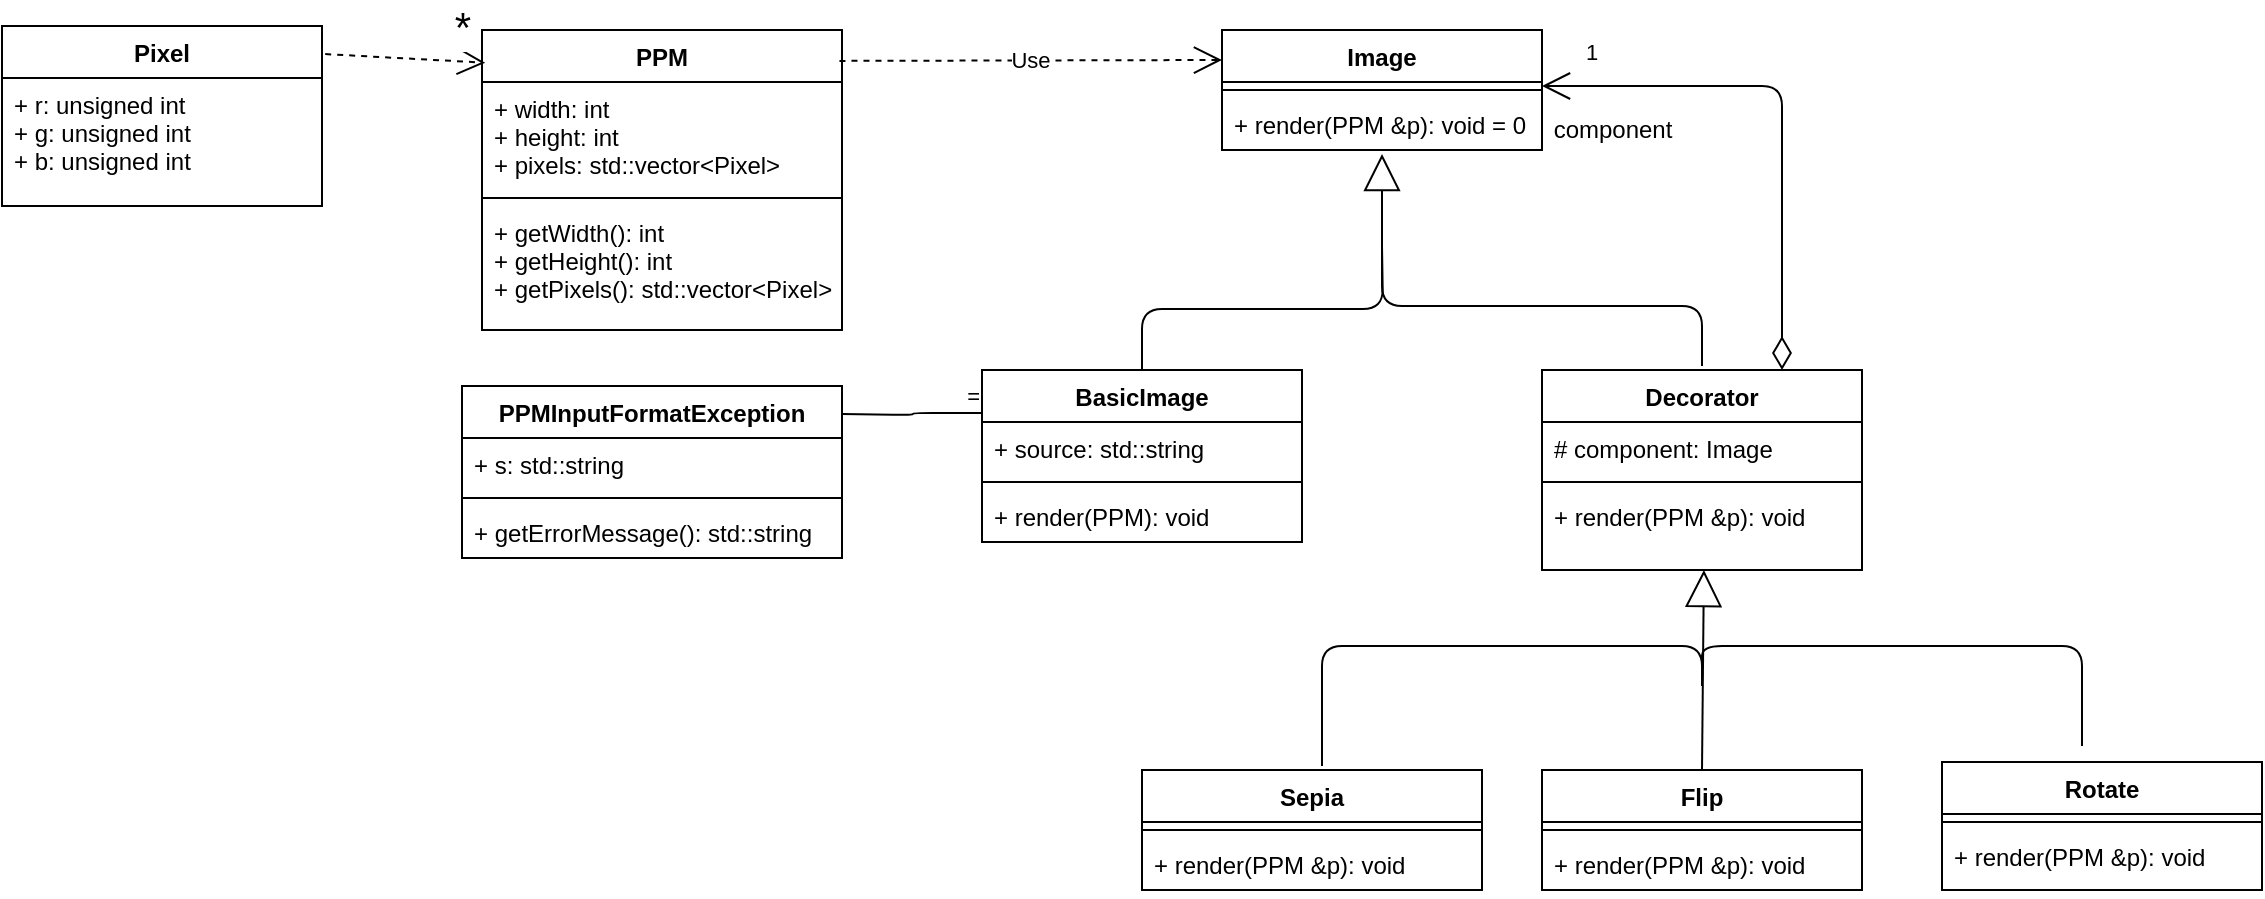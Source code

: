 <mxfile version="14.4.8" type="github">
  <diagram id="yGO_hBtMTxPVT-fmOD2K" name="Page-1">
    <mxGraphModel dx="2064" dy="1394" grid="1" gridSize="10" guides="1" tooltips="1" connect="1" arrows="1" fold="1" page="1" pageScale="1" pageWidth="850" pageHeight="1100" math="0" shadow="0">
      <root>
        <mxCell id="0" />
        <mxCell id="1" parent="0" />
        <mxCell id="dHZE-BgRqFUK8YeW2efB-20" value="PPM" style="swimlane;fontStyle=1;align=center;verticalAlign=top;childLayout=stackLayout;horizontal=1;startSize=26;horizontalStack=0;resizeParent=1;resizeParentMax=0;resizeLast=0;collapsible=1;marginBottom=0;" parent="1" vertex="1">
          <mxGeometry x="-480" y="322" width="180" height="150" as="geometry" />
        </mxCell>
        <mxCell id="dHZE-BgRqFUK8YeW2efB-21" value="+ width: int&#xa;+ height: int&#xa;+ pixels: std::vector&lt;Pixel&gt;" style="text;strokeColor=none;fillColor=none;align=left;verticalAlign=top;spacingLeft=4;spacingRight=4;overflow=hidden;rotatable=0;points=[[0,0.5],[1,0.5]];portConstraint=eastwest;" parent="dHZE-BgRqFUK8YeW2efB-20" vertex="1">
          <mxGeometry y="26" width="180" height="54" as="geometry" />
        </mxCell>
        <mxCell id="dHZE-BgRqFUK8YeW2efB-22" value="" style="line;strokeWidth=1;fillColor=none;align=left;verticalAlign=middle;spacingTop=-1;spacingLeft=3;spacingRight=3;rotatable=0;labelPosition=right;points=[];portConstraint=eastwest;" parent="dHZE-BgRqFUK8YeW2efB-20" vertex="1">
          <mxGeometry y="80" width="180" height="8" as="geometry" />
        </mxCell>
        <mxCell id="dHZE-BgRqFUK8YeW2efB-23" value="+ getWidth(): int&#xa;+ getHeight(): int&#xa;+ getPixels(): std::vector&lt;Pixel&gt;" style="text;strokeColor=none;fillColor=none;align=left;verticalAlign=top;spacingLeft=4;spacingRight=4;overflow=hidden;rotatable=0;points=[[0,0.5],[1,0.5]];portConstraint=eastwest;" parent="dHZE-BgRqFUK8YeW2efB-20" vertex="1">
          <mxGeometry y="88" width="180" height="62" as="geometry" />
        </mxCell>
        <mxCell id="dHZE-BgRqFUK8YeW2efB-24" value="Pixel" style="swimlane;fontStyle=1;align=center;verticalAlign=top;childLayout=stackLayout;horizontal=1;startSize=26;horizontalStack=0;resizeParent=1;resizeParentMax=0;resizeLast=0;collapsible=1;marginBottom=0;" parent="1" vertex="1">
          <mxGeometry x="-720" y="320" width="160" height="90" as="geometry" />
        </mxCell>
        <mxCell id="dHZE-BgRqFUK8YeW2efB-25" value="+ r: unsigned int&#xa;+ g: unsigned int&#xa;+ b: unsigned int" style="text;fillColor=none;align=left;verticalAlign=top;spacingLeft=4;spacingRight=4;overflow=hidden;rotatable=0;points=[[0,0.5],[1,0.5]];portConstraint=eastwest;strokeColor=#000000;" parent="dHZE-BgRqFUK8YeW2efB-24" vertex="1">
          <mxGeometry y="26" width="160" height="64" as="geometry" />
        </mxCell>
        <mxCell id="dHZE-BgRqFUK8YeW2efB-32" value="BasicImage" style="swimlane;fontStyle=1;align=center;verticalAlign=top;childLayout=stackLayout;horizontal=1;startSize=26;horizontalStack=0;resizeParent=1;resizeParentMax=0;resizeLast=0;collapsible=1;marginBottom=0;" parent="1" vertex="1">
          <mxGeometry x="-230" y="492" width="160" height="86" as="geometry" />
        </mxCell>
        <mxCell id="dHZE-BgRqFUK8YeW2efB-33" value="+ source: std::string" style="text;strokeColor=none;fillColor=none;align=left;verticalAlign=top;spacingLeft=4;spacingRight=4;overflow=hidden;rotatable=0;points=[[0,0.5],[1,0.5]];portConstraint=eastwest;" parent="dHZE-BgRqFUK8YeW2efB-32" vertex="1">
          <mxGeometry y="26" width="160" height="26" as="geometry" />
        </mxCell>
        <mxCell id="dHZE-BgRqFUK8YeW2efB-34" value="" style="line;strokeWidth=1;fillColor=none;align=left;verticalAlign=middle;spacingTop=-1;spacingLeft=3;spacingRight=3;rotatable=0;labelPosition=right;points=[];portConstraint=eastwest;" parent="dHZE-BgRqFUK8YeW2efB-32" vertex="1">
          <mxGeometry y="52" width="160" height="8" as="geometry" />
        </mxCell>
        <mxCell id="dHZE-BgRqFUK8YeW2efB-35" value="+ render(PPM): void" style="text;strokeColor=none;fillColor=none;align=left;verticalAlign=top;spacingLeft=4;spacingRight=4;overflow=hidden;rotatable=0;points=[[0,0.5],[1,0.5]];portConstraint=eastwest;" parent="dHZE-BgRqFUK8YeW2efB-32" vertex="1">
          <mxGeometry y="60" width="160" height="26" as="geometry" />
        </mxCell>
        <mxCell id="dHZE-BgRqFUK8YeW2efB-36" value="Image" style="swimlane;fontStyle=1;align=center;verticalAlign=top;childLayout=stackLayout;horizontal=1;startSize=26;horizontalStack=0;resizeParent=1;resizeParentMax=0;resizeLast=0;collapsible=1;marginBottom=0;" parent="1" vertex="1">
          <mxGeometry x="-110" y="322" width="160" height="60" as="geometry" />
        </mxCell>
        <mxCell id="dHZE-BgRqFUK8YeW2efB-38" value="" style="line;strokeWidth=1;fillColor=none;align=left;verticalAlign=middle;spacingTop=-1;spacingLeft=3;spacingRight=3;rotatable=0;labelPosition=right;points=[];portConstraint=eastwest;" parent="dHZE-BgRqFUK8YeW2efB-36" vertex="1">
          <mxGeometry y="26" width="160" height="8" as="geometry" />
        </mxCell>
        <mxCell id="dHZE-BgRqFUK8YeW2efB-39" value="+ render(PPM &amp;p): void = 0" style="text;strokeColor=none;fillColor=none;align=left;verticalAlign=top;spacingLeft=4;spacingRight=4;overflow=hidden;rotatable=0;points=[[0,0.5],[1,0.5]];portConstraint=eastwest;" parent="dHZE-BgRqFUK8YeW2efB-36" vertex="1">
          <mxGeometry y="34" width="160" height="26" as="geometry" />
        </mxCell>
        <mxCell id="dHZE-BgRqFUK8YeW2efB-40" value="Flip" style="swimlane;fontStyle=1;align=center;verticalAlign=top;childLayout=stackLayout;horizontal=1;startSize=26;horizontalStack=0;resizeParent=1;resizeParentMax=0;resizeLast=0;collapsible=1;marginBottom=0;" parent="1" vertex="1">
          <mxGeometry x="50" y="692" width="160" height="60" as="geometry" />
        </mxCell>
        <mxCell id="dHZE-BgRqFUK8YeW2efB-42" value="" style="line;strokeWidth=1;fillColor=none;align=left;verticalAlign=middle;spacingTop=-1;spacingLeft=3;spacingRight=3;rotatable=0;labelPosition=right;points=[];portConstraint=eastwest;" parent="dHZE-BgRqFUK8YeW2efB-40" vertex="1">
          <mxGeometry y="26" width="160" height="8" as="geometry" />
        </mxCell>
        <mxCell id="dHZE-BgRqFUK8YeW2efB-43" value="+ render(PPM &amp;p): void" style="text;strokeColor=none;fillColor=none;align=left;verticalAlign=top;spacingLeft=4;spacingRight=4;overflow=hidden;rotatable=0;points=[[0,0.5],[1,0.5]];portConstraint=eastwest;" parent="dHZE-BgRqFUK8YeW2efB-40" vertex="1">
          <mxGeometry y="34" width="160" height="26" as="geometry" />
        </mxCell>
        <mxCell id="dHZE-BgRqFUK8YeW2efB-44" value="Rotate" style="swimlane;fontStyle=1;align=center;verticalAlign=top;childLayout=stackLayout;horizontal=1;startSize=26;horizontalStack=0;resizeParent=1;resizeParentMax=0;resizeLast=0;collapsible=1;marginBottom=0;" parent="1" vertex="1">
          <mxGeometry x="250" y="688" width="160" height="64" as="geometry" />
        </mxCell>
        <mxCell id="dHZE-BgRqFUK8YeW2efB-46" value="" style="line;strokeWidth=1;fillColor=none;align=left;verticalAlign=middle;spacingTop=-1;spacingLeft=3;spacingRight=3;rotatable=0;labelPosition=right;points=[];portConstraint=eastwest;" parent="dHZE-BgRqFUK8YeW2efB-44" vertex="1">
          <mxGeometry y="26" width="160" height="8" as="geometry" />
        </mxCell>
        <mxCell id="dHZE-BgRqFUK8YeW2efB-47" value="+ render(PPM &amp;p): void" style="text;strokeColor=none;fillColor=none;align=left;verticalAlign=top;spacingLeft=4;spacingRight=4;overflow=hidden;rotatable=0;points=[[0,0.5],[1,0.5]];portConstraint=eastwest;" parent="dHZE-BgRqFUK8YeW2efB-44" vertex="1">
          <mxGeometry y="34" width="160" height="30" as="geometry" />
        </mxCell>
        <mxCell id="dHZE-BgRqFUK8YeW2efB-48" value="Sepia" style="swimlane;fontStyle=1;align=center;verticalAlign=top;childLayout=stackLayout;horizontal=1;startSize=26;horizontalStack=0;resizeParent=1;resizeParentMax=0;resizeLast=0;collapsible=1;marginBottom=0;" parent="1" vertex="1">
          <mxGeometry x="-150" y="692" width="170" height="60" as="geometry" />
        </mxCell>
        <mxCell id="dHZE-BgRqFUK8YeW2efB-50" value="" style="line;strokeWidth=1;fillColor=none;align=left;verticalAlign=middle;spacingTop=-1;spacingLeft=3;spacingRight=3;rotatable=0;labelPosition=right;points=[];portConstraint=eastwest;" parent="dHZE-BgRqFUK8YeW2efB-48" vertex="1">
          <mxGeometry y="26" width="170" height="8" as="geometry" />
        </mxCell>
        <mxCell id="dHZE-BgRqFUK8YeW2efB-51" value="+ render(PPM &amp;p): void" style="text;strokeColor=none;fillColor=none;align=left;verticalAlign=top;spacingLeft=4;spacingRight=4;overflow=hidden;rotatable=0;points=[[0,0.5],[1,0.5]];portConstraint=eastwest;" parent="dHZE-BgRqFUK8YeW2efB-48" vertex="1">
          <mxGeometry y="34" width="170" height="26" as="geometry" />
        </mxCell>
        <mxCell id="dHZE-BgRqFUK8YeW2efB-28" value="PPMInputFormatException" style="swimlane;fontStyle=1;align=center;verticalAlign=top;childLayout=stackLayout;horizontal=1;startSize=26;horizontalStack=0;resizeParent=1;resizeParentMax=0;resizeLast=0;collapsible=1;marginBottom=0;" parent="1" vertex="1">
          <mxGeometry x="-490" y="500" width="190" height="86" as="geometry" />
        </mxCell>
        <mxCell id="dHZE-BgRqFUK8YeW2efB-29" value="+ s: std::string" style="text;strokeColor=none;fillColor=none;align=left;verticalAlign=top;spacingLeft=4;spacingRight=4;overflow=hidden;rotatable=0;points=[[0,0.5],[1,0.5]];portConstraint=eastwest;" parent="dHZE-BgRqFUK8YeW2efB-28" vertex="1">
          <mxGeometry y="26" width="190" height="26" as="geometry" />
        </mxCell>
        <mxCell id="dHZE-BgRqFUK8YeW2efB-30" value="" style="line;strokeWidth=1;fillColor=none;align=left;verticalAlign=middle;spacingTop=-1;spacingLeft=3;spacingRight=3;rotatable=0;labelPosition=right;points=[];portConstraint=eastwest;" parent="dHZE-BgRqFUK8YeW2efB-28" vertex="1">
          <mxGeometry y="52" width="190" height="8" as="geometry" />
        </mxCell>
        <mxCell id="dHZE-BgRqFUK8YeW2efB-31" value="+ getErrorMessage(): std::string" style="text;strokeColor=none;fillColor=none;align=left;verticalAlign=top;spacingLeft=4;spacingRight=4;overflow=hidden;rotatable=0;points=[[0,0.5],[1,0.5]];portConstraint=eastwest;" parent="dHZE-BgRqFUK8YeW2efB-28" vertex="1">
          <mxGeometry y="60" width="190" height="26" as="geometry" />
        </mxCell>
        <mxCell id="hEfP3YJikfPy8a8C1ZGp-1" value="Decorator" style="swimlane;fontStyle=1;align=center;verticalAlign=top;childLayout=stackLayout;horizontal=1;startSize=26;horizontalStack=0;resizeParent=1;resizeParentMax=0;resizeLast=0;collapsible=1;marginBottom=0;strokeColor=#000000;" vertex="1" parent="1">
          <mxGeometry x="50" y="492" width="160" height="100" as="geometry" />
        </mxCell>
        <mxCell id="hEfP3YJikfPy8a8C1ZGp-2" value="# component: Image" style="text;strokeColor=none;fillColor=none;align=left;verticalAlign=top;spacingLeft=4;spacingRight=4;overflow=hidden;rotatable=0;points=[[0,0.5],[1,0.5]];portConstraint=eastwest;" vertex="1" parent="hEfP3YJikfPy8a8C1ZGp-1">
          <mxGeometry y="26" width="160" height="26" as="geometry" />
        </mxCell>
        <mxCell id="hEfP3YJikfPy8a8C1ZGp-3" value="" style="line;strokeWidth=1;fillColor=none;align=left;verticalAlign=middle;spacingTop=-1;spacingLeft=3;spacingRight=3;rotatable=0;labelPosition=right;points=[];portConstraint=eastwest;" vertex="1" parent="hEfP3YJikfPy8a8C1ZGp-1">
          <mxGeometry y="52" width="160" height="8" as="geometry" />
        </mxCell>
        <mxCell id="hEfP3YJikfPy8a8C1ZGp-4" value="+ render(PPM &amp;p): void" style="text;strokeColor=none;fillColor=none;align=left;verticalAlign=top;spacingLeft=4;spacingRight=4;overflow=hidden;rotatable=0;points=[[0,0.5],[1,0.5]];portConstraint=eastwest;" vertex="1" parent="hEfP3YJikfPy8a8C1ZGp-1">
          <mxGeometry y="60" width="160" height="40" as="geometry" />
        </mxCell>
        <mxCell id="hEfP3YJikfPy8a8C1ZGp-9" value="1" style="endArrow=open;html=1;endSize=12;startArrow=diamondThin;startSize=14;startFill=0;edgeStyle=orthogonalEdgeStyle;align=left;verticalAlign=top;exitX=0.75;exitY=0;exitDx=0;exitDy=0;entryX=0.75;entryY=0;entryDx=0;entryDy=0;" edge="1" parent="1" source="hEfP3YJikfPy8a8C1ZGp-1">
          <mxGeometry x="0.847" y="-30" relative="1" as="geometry">
            <mxPoint x="-60" y="570" as="sourcePoint" />
            <mxPoint x="50" y="350" as="targetPoint" />
            <Array as="points">
              <mxPoint x="170" y="350" />
            </Array>
            <mxPoint as="offset" />
          </mxGeometry>
        </mxCell>
        <mxCell id="hEfP3YJikfPy8a8C1ZGp-10" value="component" style="text;html=1;align=center;verticalAlign=middle;resizable=0;points=[];autosize=1;" vertex="1" parent="1">
          <mxGeometry x="50" y="362" width="70" height="20" as="geometry" />
        </mxCell>
        <mxCell id="hEfP3YJikfPy8a8C1ZGp-14" value="" style="endArrow=block;endSize=16;endFill=0;html=1;exitX=0.5;exitY=0;exitDx=0;exitDy=0;entryX=0.506;entryY=1;entryDx=0;entryDy=0;entryPerimeter=0;" edge="1" parent="1" source="dHZE-BgRqFUK8YeW2efB-40" target="hEfP3YJikfPy8a8C1ZGp-4">
          <mxGeometry x="0.167" y="-49" width="160" relative="1" as="geometry">
            <mxPoint x="-60" y="570" as="sourcePoint" />
            <mxPoint x="130" y="610" as="targetPoint" />
            <mxPoint as="offset" />
          </mxGeometry>
        </mxCell>
        <mxCell id="hEfP3YJikfPy8a8C1ZGp-20" value="" style="endArrow=block;endSize=16;endFill=0;html=1;entryX=0.5;entryY=1.077;entryDx=0;entryDy=0;entryPerimeter=0;" edge="1" parent="1" target="dHZE-BgRqFUK8YeW2efB-39">
          <mxGeometry width="160" relative="1" as="geometry">
            <mxPoint x="130" y="490" as="sourcePoint" />
            <mxPoint x="140" y="570" as="targetPoint" />
            <Array as="points">
              <mxPoint x="130" y="460" />
              <mxPoint x="-30" y="460" />
            </Array>
          </mxGeometry>
        </mxCell>
        <mxCell id="hEfP3YJikfPy8a8C1ZGp-22" value="Use" style="endArrow=open;endSize=12;dashed=1;html=1;exitX=0.993;exitY=0.103;exitDx=0;exitDy=0;exitPerimeter=0;entryX=0;entryY=0.25;entryDx=0;entryDy=0;" edge="1" parent="1" source="dHZE-BgRqFUK8YeW2efB-20" target="dHZE-BgRqFUK8YeW2efB-36">
          <mxGeometry width="160" relative="1" as="geometry">
            <mxPoint x="-340" y="510" as="sourcePoint" />
            <mxPoint x="-180" y="510" as="targetPoint" />
          </mxGeometry>
        </mxCell>
        <mxCell id="hEfP3YJikfPy8a8C1ZGp-23" value="*" style="endArrow=open;endSize=12;dashed=1;html=1;exitX=1.01;exitY=0.156;exitDx=0;exitDy=0;exitPerimeter=0;entryX=0.009;entryY=0.109;entryDx=0;entryDy=0;entryPerimeter=0;fontSize=21;" edge="1" parent="1" source="dHZE-BgRqFUK8YeW2efB-24" target="dHZE-BgRqFUK8YeW2efB-20">
          <mxGeometry x="0.686" y="18" width="160" relative="1" as="geometry">
            <mxPoint x="-440" y="510" as="sourcePoint" />
            <mxPoint x="-280" y="510" as="targetPoint" />
            <mxPoint as="offset" />
          </mxGeometry>
        </mxCell>
        <mxCell id="hEfP3YJikfPy8a8C1ZGp-25" value="" style="endArrow=none;html=1;edgeStyle=orthogonalEdgeStyle;fontSize=21;exitX=0.5;exitY=0;exitDx=0;exitDy=0;" edge="1" parent="1" source="dHZE-BgRqFUK8YeW2efB-32">
          <mxGeometry relative="1" as="geometry">
            <mxPoint x="-200" y="560" as="sourcePoint" />
            <mxPoint x="-30" y="430" as="targetPoint" />
          </mxGeometry>
        </mxCell>
        <mxCell id="hEfP3YJikfPy8a8C1ZGp-28" value="" style="endArrow=none;html=1;edgeStyle=orthogonalEdgeStyle;fontSize=21;" edge="1" parent="1">
          <mxGeometry relative="1" as="geometry">
            <mxPoint x="-60" y="690" as="sourcePoint" />
            <mxPoint x="130" y="650" as="targetPoint" />
            <Array as="points">
              <mxPoint x="130" y="630" />
            </Array>
          </mxGeometry>
        </mxCell>
        <mxCell id="hEfP3YJikfPy8a8C1ZGp-31" value="" style="endArrow=none;html=1;edgeStyle=orthogonalEdgeStyle;fontSize=21;" edge="1" parent="1">
          <mxGeometry relative="1" as="geometry">
            <mxPoint x="130" y="640" as="sourcePoint" />
            <mxPoint x="320" y="680" as="targetPoint" />
            <Array as="points">
              <mxPoint x="130" y="630" />
              <mxPoint x="320" y="630" />
            </Array>
          </mxGeometry>
        </mxCell>
        <mxCell id="hEfP3YJikfPy8a8C1ZGp-34" value="" style="endArrow=none;html=1;edgeStyle=orthogonalEdgeStyle;fontSize=21;entryX=0;entryY=0.25;entryDx=0;entryDy=0;" edge="1" parent="1" target="dHZE-BgRqFUK8YeW2efB-32">
          <mxGeometry relative="1" as="geometry">
            <mxPoint x="-300" y="514" as="sourcePoint" />
            <mxPoint x="-40" y="560" as="targetPoint" />
          </mxGeometry>
        </mxCell>
        <mxCell id="hEfP3YJikfPy8a8C1ZGp-36" value="=" style="edgeLabel;resizable=0;html=1;align=right;verticalAlign=bottom;" connectable="0" vertex="1" parent="hEfP3YJikfPy8a8C1ZGp-34">
          <mxGeometry x="1" relative="1" as="geometry" />
        </mxCell>
      </root>
    </mxGraphModel>
  </diagram>
</mxfile>
